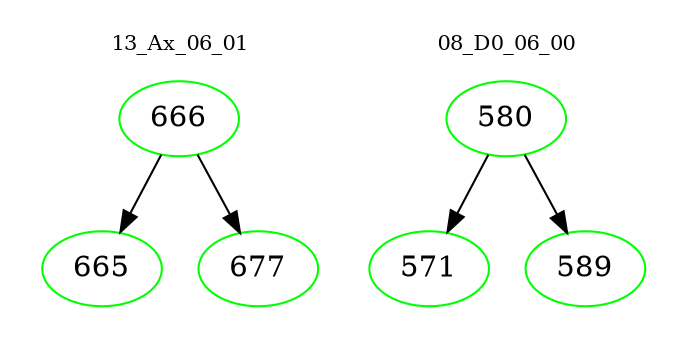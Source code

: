 digraph{
subgraph cluster_0 {
color = white
label = "13_Ax_06_01";
fontsize=10;
T0_666 [label="666", color="green"]
T0_666 -> T0_665 [color="black"]
T0_665 [label="665", color="green"]
T0_666 -> T0_677 [color="black"]
T0_677 [label="677", color="green"]
}
subgraph cluster_1 {
color = white
label = "08_D0_06_00";
fontsize=10;
T1_580 [label="580", color="green"]
T1_580 -> T1_571 [color="black"]
T1_571 [label="571", color="green"]
T1_580 -> T1_589 [color="black"]
T1_589 [label="589", color="green"]
}
}
